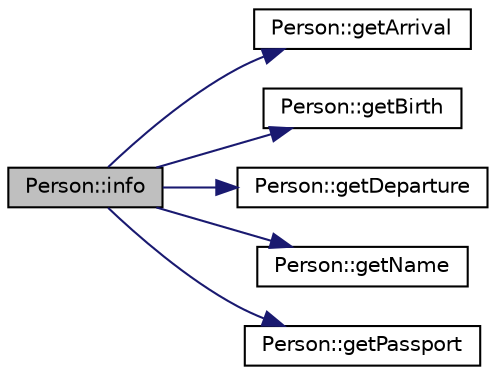 digraph "Person::info"
{
 // LATEX_PDF_SIZE
  edge [fontname="Helvetica",fontsize="10",labelfontname="Helvetica",labelfontsize="10"];
  node [fontname="Helvetica",fontsize="10",shape=record];
  rankdir="LR";
  Node1 [label="Person::info",height=0.2,width=0.4,color="black", fillcolor="grey75", style="filled", fontcolor="black",tooltip=" "];
  Node1 -> Node2 [color="midnightblue",fontsize="10",style="solid",fontname="Helvetica"];
  Node2 [label="Person::getArrival",height=0.2,width=0.4,color="black", fillcolor="white", style="filled",URL="$class_person.html#a302129462730ac8ba14ebfada7065bfd",tooltip=" "];
  Node1 -> Node3 [color="midnightblue",fontsize="10",style="solid",fontname="Helvetica"];
  Node3 [label="Person::getBirth",height=0.2,width=0.4,color="black", fillcolor="white", style="filled",URL="$class_person.html#a74cdbd13a0f4b320008c94ccb5e840ee",tooltip=" "];
  Node1 -> Node4 [color="midnightblue",fontsize="10",style="solid",fontname="Helvetica"];
  Node4 [label="Person::getDeparture",height=0.2,width=0.4,color="black", fillcolor="white", style="filled",URL="$class_person.html#a43ec960c463f5964891ce02785e58ca0",tooltip=" "];
  Node1 -> Node5 [color="midnightblue",fontsize="10",style="solid",fontname="Helvetica"];
  Node5 [label="Person::getName",height=0.2,width=0.4,color="black", fillcolor="white", style="filled",URL="$class_person.html#a88425cb919b0b90bfd7d520ec628c1d0",tooltip=" "];
  Node1 -> Node6 [color="midnightblue",fontsize="10",style="solid",fontname="Helvetica"];
  Node6 [label="Person::getPassport",height=0.2,width=0.4,color="black", fillcolor="white", style="filled",URL="$class_person.html#ab7ea8f9691cce3a71a0b213cde4166ce",tooltip=" "];
}

